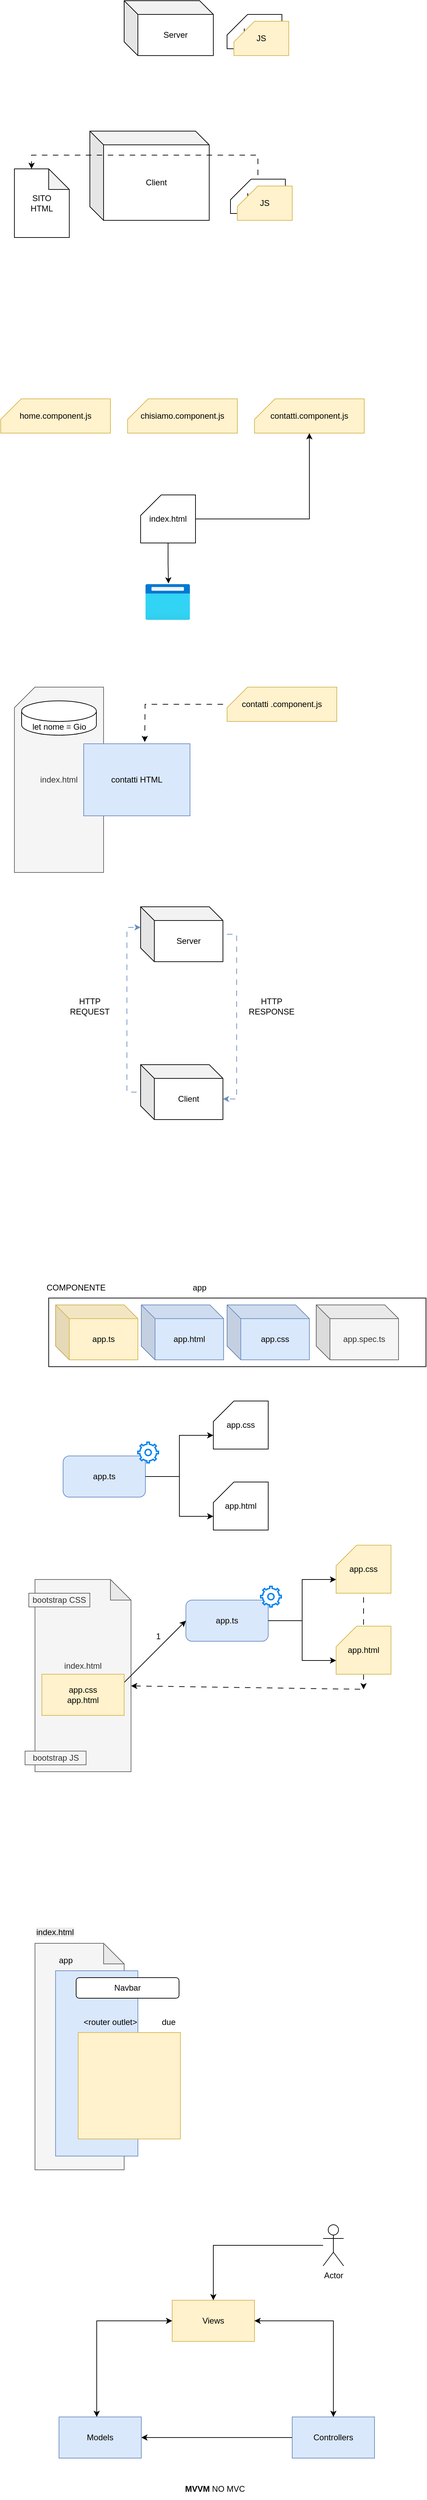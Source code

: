 <mxfile version="27.0.9">
  <diagram name="Pagina-1" id="fKQ9DMUwut_VsnpgJSUa">
    <mxGraphModel dx="655" dy="497" grid="1" gridSize="10" guides="1" tooltips="1" connect="1" arrows="1" fold="1" page="1" pageScale="1" pageWidth="827" pageHeight="1169" math="0" shadow="0">
      <root>
        <mxCell id="0" />
        <mxCell id="1" parent="0" />
        <mxCell id="yFD_vs4-Y2XosRvbrrzo-3" value="Server" style="shape=cube;whiteSpace=wrap;html=1;boundedLbl=1;backgroundOutline=1;darkOpacity=0.05;darkOpacity2=0.1;" vertex="1" parent="1">
          <mxGeometry x="350" y="180" width="130" height="80" as="geometry" />
        </mxCell>
        <mxCell id="yFD_vs4-Y2XosRvbrrzo-4" value="Client" style="shape=cube;whiteSpace=wrap;html=1;boundedLbl=1;backgroundOutline=1;darkOpacity=0.05;darkOpacity2=0.1;" vertex="1" parent="1">
          <mxGeometry x="300" y="370" width="174" height="130" as="geometry" />
        </mxCell>
        <mxCell id="yFD_vs4-Y2XosRvbrrzo-9" value="HTML" style="shape=card;whiteSpace=wrap;html=1;" vertex="1" parent="1">
          <mxGeometry x="500" y="200" width="80" height="50" as="geometry" />
        </mxCell>
        <mxCell id="yFD_vs4-Y2XosRvbrrzo-10" value="JS" style="shape=card;whiteSpace=wrap;html=1;fillColor=#fff2cc;strokeColor=#d6b656;" vertex="1" parent="1">
          <mxGeometry x="510" y="210" width="80" height="50" as="geometry" />
        </mxCell>
        <mxCell id="yFD_vs4-Y2XosRvbrrzo-20" value="HTML" style="shape=card;whiteSpace=wrap;html=1;" vertex="1" parent="1">
          <mxGeometry x="505" y="440" width="80" height="50" as="geometry" />
        </mxCell>
        <mxCell id="yFD_vs4-Y2XosRvbrrzo-21" value="JS" style="shape=card;whiteSpace=wrap;html=1;fillColor=#fff2cc;strokeColor=#d6b656;" vertex="1" parent="1">
          <mxGeometry x="515" y="450" width="80" height="50" as="geometry" />
        </mxCell>
        <mxCell id="yFD_vs4-Y2XosRvbrrzo-22" value="SITO&lt;br&gt;HTML" style="shape=note;whiteSpace=wrap;html=1;backgroundOutline=1;darkOpacity=0.05;" vertex="1" parent="1">
          <mxGeometry x="190" y="425" width="80" height="100" as="geometry" />
        </mxCell>
        <mxCell id="yFD_vs4-Y2XosRvbrrzo-23" style="edgeStyle=orthogonalEdgeStyle;rounded=0;orthogonalLoop=1;jettySize=auto;html=1;entryX=0;entryY=0;entryDx=25;entryDy=0;entryPerimeter=0;flowAnimation=1;" edge="1" parent="1" source="yFD_vs4-Y2XosRvbrrzo-20" target="yFD_vs4-Y2XosRvbrrzo-22">
          <mxGeometry relative="1" as="geometry">
            <Array as="points">
              <mxPoint x="545" y="405" />
              <mxPoint x="215" y="405" />
            </Array>
          </mxGeometry>
        </mxCell>
        <mxCell id="yFD_vs4-Y2XosRvbrrzo-24" value="index.html" style="shape=card;whiteSpace=wrap;html=1;" vertex="1" parent="1">
          <mxGeometry x="374" y="900" width="80" height="70" as="geometry" />
        </mxCell>
        <mxCell id="yFD_vs4-Y2XosRvbrrzo-25" value="home.component.js" style="shape=card;whiteSpace=wrap;html=1;fillColor=#fff2cc;strokeColor=#d6b656;" vertex="1" parent="1">
          <mxGeometry x="170" y="760" width="160" height="50" as="geometry" />
        </mxCell>
        <mxCell id="yFD_vs4-Y2XosRvbrrzo-26" value="" style="image;aspect=fixed;html=1;points=[];align=center;fontSize=12;image=img/lib/azure2/general/Browser.svg;" vertex="1" parent="1">
          <mxGeometry x="381" y="1030" width="65" height="52" as="geometry" />
        </mxCell>
        <mxCell id="yFD_vs4-Y2XosRvbrrzo-27" style="edgeStyle=orthogonalEdgeStyle;rounded=0;orthogonalLoop=1;jettySize=auto;html=1;entryX=0.517;entryY=-0.019;entryDx=0;entryDy=0;entryPerimeter=0;" edge="1" parent="1" source="yFD_vs4-Y2XosRvbrrzo-24" target="yFD_vs4-Y2XosRvbrrzo-26">
          <mxGeometry relative="1" as="geometry" />
        </mxCell>
        <mxCell id="yFD_vs4-Y2XosRvbrrzo-28" value="chisiamo.component.js" style="shape=card;whiteSpace=wrap;html=1;fillColor=#fff2cc;strokeColor=#d6b656;" vertex="1" parent="1">
          <mxGeometry x="355" y="760" width="160" height="50" as="geometry" />
        </mxCell>
        <mxCell id="yFD_vs4-Y2XosRvbrrzo-29" value="contatti.component.js" style="shape=card;whiteSpace=wrap;html=1;fillColor=#fff2cc;strokeColor=#d6b656;" vertex="1" parent="1">
          <mxGeometry x="540" y="760" width="160" height="50" as="geometry" />
        </mxCell>
        <mxCell id="yFD_vs4-Y2XosRvbrrzo-30" style="edgeStyle=orthogonalEdgeStyle;rounded=0;orthogonalLoop=1;jettySize=auto;html=1;entryX=0.5;entryY=1;entryDx=0;entryDy=0;entryPerimeter=0;" edge="1" parent="1" source="yFD_vs4-Y2XosRvbrrzo-24" target="yFD_vs4-Y2XosRvbrrzo-29">
          <mxGeometry relative="1" as="geometry" />
        </mxCell>
        <mxCell id="yFD_vs4-Y2XosRvbrrzo-31" value="index.html" style="shape=card;whiteSpace=wrap;html=1;fillColor=#f5f5f5;fontColor=#333333;strokeColor=#666666;" vertex="1" parent="1">
          <mxGeometry x="190" y="1180" width="130" height="270" as="geometry" />
        </mxCell>
        <mxCell id="yFD_vs4-Y2XosRvbrrzo-33" style="edgeStyle=orthogonalEdgeStyle;rounded=0;orthogonalLoop=1;jettySize=auto;html=1;flowAnimation=1;" edge="1" parent="1" source="yFD_vs4-Y2XosRvbrrzo-32">
          <mxGeometry relative="1" as="geometry">
            <mxPoint x="380" y="1260" as="targetPoint" />
          </mxGeometry>
        </mxCell>
        <mxCell id="yFD_vs4-Y2XosRvbrrzo-32" value="contatti&amp;nbsp;.component.js" style="shape=card;whiteSpace=wrap;html=1;fillColor=#fff2cc;strokeColor=#d6b656;" vertex="1" parent="1">
          <mxGeometry x="500" y="1180" width="160" height="50" as="geometry" />
        </mxCell>
        <mxCell id="yFD_vs4-Y2XosRvbrrzo-34" value="contatti HTML" style="rounded=0;whiteSpace=wrap;html=1;fillColor=#dae8fc;strokeColor=#6c8ebf;" vertex="1" parent="1">
          <mxGeometry x="291" y="1262.5" width="155" height="105" as="geometry" />
        </mxCell>
        <mxCell id="yFD_vs4-Y2XosRvbrrzo-35" value="Server" style="shape=cube;whiteSpace=wrap;html=1;boundedLbl=1;backgroundOutline=1;darkOpacity=0.05;darkOpacity2=0.1;" vertex="1" parent="1">
          <mxGeometry x="374" y="1500" width="120" height="80" as="geometry" />
        </mxCell>
        <mxCell id="yFD_vs4-Y2XosRvbrrzo-36" value="Client" style="shape=cube;whiteSpace=wrap;html=1;boundedLbl=1;backgroundOutline=1;darkOpacity=0.05;darkOpacity2=0.1;" vertex="1" parent="1">
          <mxGeometry x="374" y="1730" width="120" height="80" as="geometry" />
        </mxCell>
        <mxCell id="yFD_vs4-Y2XosRvbrrzo-37" style="edgeStyle=orthogonalEdgeStyle;rounded=0;orthogonalLoop=1;jettySize=auto;html=1;entryX=0;entryY=0;entryDx=0;entryDy=30;entryPerimeter=0;flowAnimation=1;fillColor=#dae8fc;strokeColor=#6c8ebf;" edge="1" parent="1" source="yFD_vs4-Y2XosRvbrrzo-36" target="yFD_vs4-Y2XosRvbrrzo-35">
          <mxGeometry relative="1" as="geometry">
            <Array as="points">
              <mxPoint x="354" y="1770" />
              <mxPoint x="354" y="1530" />
            </Array>
          </mxGeometry>
        </mxCell>
        <mxCell id="yFD_vs4-Y2XosRvbrrzo-38" value="HTTP&lt;br&gt;REQUEST" style="text;html=1;align=center;verticalAlign=middle;whiteSpace=wrap;rounded=0;" vertex="1" parent="1">
          <mxGeometry x="270" y="1630" width="60" height="30" as="geometry" />
        </mxCell>
        <mxCell id="yFD_vs4-Y2XosRvbrrzo-39" style="edgeStyle=orthogonalEdgeStyle;rounded=0;orthogonalLoop=1;jettySize=auto;html=1;entryX=0;entryY=0;entryDx=120;entryDy=50;entryPerimeter=0;flowAnimation=1;fillColor=#dae8fc;strokeColor=#6c8ebf;" edge="1" parent="1" source="yFD_vs4-Y2XosRvbrrzo-35" target="yFD_vs4-Y2XosRvbrrzo-36">
          <mxGeometry relative="1" as="geometry">
            <Array as="points">
              <mxPoint x="514" y="1540" />
              <mxPoint x="514" y="1780" />
            </Array>
          </mxGeometry>
        </mxCell>
        <mxCell id="yFD_vs4-Y2XosRvbrrzo-40" value="HTTP&lt;br&gt;RESPONSE" style="text;html=1;align=center;verticalAlign=middle;whiteSpace=wrap;rounded=0;" vertex="1" parent="1">
          <mxGeometry x="535" y="1630" width="60" height="30" as="geometry" />
        </mxCell>
        <mxCell id="yFD_vs4-Y2XosRvbrrzo-42" value="let nome = Gio" style="shape=cylinder3;whiteSpace=wrap;html=1;boundedLbl=1;backgroundOutline=1;size=15;" vertex="1" parent="1">
          <mxGeometry x="200.5" y="1200" width="109" height="50" as="geometry" />
        </mxCell>
        <mxCell id="yFD_vs4-Y2XosRvbrrzo-43" value="" style="rounded=0;whiteSpace=wrap;html=1;" vertex="1" parent="1">
          <mxGeometry x="240" y="2070" width="550" height="100" as="geometry" />
        </mxCell>
        <mxCell id="yFD_vs4-Y2XosRvbrrzo-44" value="app" style="text;html=1;align=center;verticalAlign=middle;whiteSpace=wrap;rounded=0;" vertex="1" parent="1">
          <mxGeometry x="430" y="2040" width="60" height="30" as="geometry" />
        </mxCell>
        <mxCell id="yFD_vs4-Y2XosRvbrrzo-45" value="COMPONENTE" style="text;html=1;align=center;verticalAlign=middle;whiteSpace=wrap;rounded=0;" vertex="1" parent="1">
          <mxGeometry x="250" y="2040" width="60" height="30" as="geometry" />
        </mxCell>
        <mxCell id="yFD_vs4-Y2XosRvbrrzo-46" value="app.ts" style="shape=cube;whiteSpace=wrap;html=1;boundedLbl=1;backgroundOutline=1;darkOpacity=0.05;darkOpacity2=0.1;fillColor=#fff2cc;strokeColor=#d6b656;" vertex="1" parent="1">
          <mxGeometry x="250" y="2080" width="120" height="80" as="geometry" />
        </mxCell>
        <mxCell id="yFD_vs4-Y2XosRvbrrzo-47" value="app.html" style="shape=cube;whiteSpace=wrap;html=1;boundedLbl=1;backgroundOutline=1;darkOpacity=0.05;darkOpacity2=0.1;fillColor=#dae8fc;strokeColor=#6c8ebf;" vertex="1" parent="1">
          <mxGeometry x="375" y="2080" width="120" height="80" as="geometry" />
        </mxCell>
        <mxCell id="yFD_vs4-Y2XosRvbrrzo-48" value="app.css" style="shape=cube;whiteSpace=wrap;html=1;boundedLbl=1;backgroundOutline=1;darkOpacity=0.05;darkOpacity2=0.1;fillColor=#dae8fc;strokeColor=#6c8ebf;" vertex="1" parent="1">
          <mxGeometry x="500" y="2080" width="120" height="80" as="geometry" />
        </mxCell>
        <mxCell id="yFD_vs4-Y2XosRvbrrzo-49" value="app.spec.ts" style="shape=cube;whiteSpace=wrap;html=1;boundedLbl=1;backgroundOutline=1;darkOpacity=0.05;darkOpacity2=0.1;fillColor=#f5f5f5;strokeColor=#666666;fontColor=#333333;" vertex="1" parent="1">
          <mxGeometry x="630" y="2080" width="120" height="80" as="geometry" />
        </mxCell>
        <mxCell id="yFD_vs4-Y2XosRvbrrzo-50" value="app.ts" style="rounded=1;whiteSpace=wrap;html=1;fillColor=#dae8fc;strokeColor=#6c8ebf;" vertex="1" parent="1">
          <mxGeometry x="261" y="2300" width="120" height="60" as="geometry" />
        </mxCell>
        <mxCell id="yFD_vs4-Y2XosRvbrrzo-51" value="" style="html=1;verticalLabelPosition=bottom;align=center;labelBackgroundColor=#ffffff;verticalAlign=top;strokeWidth=2;strokeColor=#0080F0;shadow=0;dashed=0;shape=mxgraph.ios7.icons.settings;" vertex="1" parent="1">
          <mxGeometry x="370" y="2280" width="30" height="30" as="geometry" />
        </mxCell>
        <mxCell id="yFD_vs4-Y2XosRvbrrzo-52" value="app.css" style="shape=card;whiteSpace=wrap;html=1;" vertex="1" parent="1">
          <mxGeometry x="480" y="2220" width="80" height="70" as="geometry" />
        </mxCell>
        <mxCell id="yFD_vs4-Y2XosRvbrrzo-53" style="edgeStyle=orthogonalEdgeStyle;rounded=0;orthogonalLoop=1;jettySize=auto;html=1;entryX=0;entryY=0;entryDx=0;entryDy=50;entryPerimeter=0;" edge="1" parent="1" source="yFD_vs4-Y2XosRvbrrzo-50" target="yFD_vs4-Y2XosRvbrrzo-52">
          <mxGeometry relative="1" as="geometry" />
        </mxCell>
        <mxCell id="yFD_vs4-Y2XosRvbrrzo-54" value="app.html" style="shape=card;whiteSpace=wrap;html=1;" vertex="1" parent="1">
          <mxGeometry x="480" y="2338" width="80" height="70" as="geometry" />
        </mxCell>
        <mxCell id="yFD_vs4-Y2XosRvbrrzo-55" style="edgeStyle=orthogonalEdgeStyle;rounded=0;orthogonalLoop=1;jettySize=auto;html=1;entryX=0;entryY=0;entryDx=0;entryDy=50;entryPerimeter=0;" edge="1" parent="1" source="yFD_vs4-Y2XosRvbrrzo-50" target="yFD_vs4-Y2XosRvbrrzo-54">
          <mxGeometry relative="1" as="geometry" />
        </mxCell>
        <mxCell id="yFD_vs4-Y2XosRvbrrzo-56" value="app.ts" style="rounded=1;whiteSpace=wrap;html=1;fillColor=#dae8fc;strokeColor=#6c8ebf;" vertex="1" parent="1">
          <mxGeometry x="440" y="2510" width="120" height="60" as="geometry" />
        </mxCell>
        <mxCell id="yFD_vs4-Y2XosRvbrrzo-57" value="" style="html=1;verticalLabelPosition=bottom;align=center;labelBackgroundColor=#ffffff;verticalAlign=top;strokeWidth=2;strokeColor=#0080F0;shadow=0;dashed=0;shape=mxgraph.ios7.icons.settings;" vertex="1" parent="1">
          <mxGeometry x="549" y="2490" width="30" height="30" as="geometry" />
        </mxCell>
        <mxCell id="yFD_vs4-Y2XosRvbrrzo-67" style="edgeStyle=orthogonalEdgeStyle;rounded=0;orthogonalLoop=1;jettySize=auto;html=1;flowAnimation=1;" edge="1" parent="1" source="yFD_vs4-Y2XosRvbrrzo-58">
          <mxGeometry relative="1" as="geometry">
            <mxPoint x="699" y="2640" as="targetPoint" />
          </mxGeometry>
        </mxCell>
        <mxCell id="yFD_vs4-Y2XosRvbrrzo-58" value="app.css" style="shape=card;whiteSpace=wrap;html=1;fillColor=#fff2cc;strokeColor=#d6b656;" vertex="1" parent="1">
          <mxGeometry x="659" y="2430" width="80" height="70" as="geometry" />
        </mxCell>
        <mxCell id="yFD_vs4-Y2XosRvbrrzo-59" style="edgeStyle=orthogonalEdgeStyle;rounded=0;orthogonalLoop=1;jettySize=auto;html=1;entryX=0;entryY=0;entryDx=0;entryDy=50;entryPerimeter=0;" edge="1" source="yFD_vs4-Y2XosRvbrrzo-56" target="yFD_vs4-Y2XosRvbrrzo-58" parent="1">
          <mxGeometry relative="1" as="geometry" />
        </mxCell>
        <mxCell id="yFD_vs4-Y2XosRvbrrzo-60" value="app.html" style="shape=card;whiteSpace=wrap;html=1;fillColor=#fff2cc;strokeColor=#d6b656;" vertex="1" parent="1">
          <mxGeometry x="659" y="2548" width="80" height="70" as="geometry" />
        </mxCell>
        <mxCell id="yFD_vs4-Y2XosRvbrrzo-61" style="edgeStyle=orthogonalEdgeStyle;rounded=0;orthogonalLoop=1;jettySize=auto;html=1;entryX=0;entryY=0;entryDx=0;entryDy=50;entryPerimeter=0;" edge="1" source="yFD_vs4-Y2XosRvbrrzo-56" target="yFD_vs4-Y2XosRvbrrzo-60" parent="1">
          <mxGeometry relative="1" as="geometry" />
        </mxCell>
        <mxCell id="yFD_vs4-Y2XosRvbrrzo-62" value="index.html&lt;div&gt;&lt;br&gt;&lt;/div&gt;&lt;div&gt;&amp;lt;app-root&amp;gt;&amp;lt;/app-root&amp;gt;&lt;/div&gt;" style="shape=note;whiteSpace=wrap;html=1;backgroundOutline=1;darkOpacity=0.05;fillColor=#f5f5f5;strokeColor=#666666;fontColor=#333333;" vertex="1" parent="1">
          <mxGeometry x="220" y="2480" width="140" height="280" as="geometry" />
        </mxCell>
        <mxCell id="yFD_vs4-Y2XosRvbrrzo-64" value="1" style="text;html=1;align=center;verticalAlign=middle;whiteSpace=wrap;rounded=0;" vertex="1" parent="1">
          <mxGeometry x="370" y="2548" width="60" height="30" as="geometry" />
        </mxCell>
        <mxCell id="yFD_vs4-Y2XosRvbrrzo-68" value="" style="endArrow=classic;html=1;rounded=0;entryX=0;entryY=0.5;entryDx=0;entryDy=0;" edge="1" parent="1" target="yFD_vs4-Y2XosRvbrrzo-56">
          <mxGeometry width="50" height="50" relative="1" as="geometry">
            <mxPoint x="350" y="2630" as="sourcePoint" />
            <mxPoint x="400" y="2580" as="targetPoint" />
          </mxGeometry>
        </mxCell>
        <mxCell id="yFD_vs4-Y2XosRvbrrzo-69" value="" style="endArrow=classic;html=1;rounded=0;entryX=0;entryY=0;entryDx=140;entryDy=155;entryPerimeter=0;flowAnimation=1;" edge="1" parent="1" target="yFD_vs4-Y2XosRvbrrzo-62">
          <mxGeometry width="50" height="50" relative="1" as="geometry">
            <mxPoint x="700" y="2640" as="sourcePoint" />
            <mxPoint x="750" y="2590" as="targetPoint" />
          </mxGeometry>
        </mxCell>
        <mxCell id="yFD_vs4-Y2XosRvbrrzo-70" value="app.css&lt;div&gt;app.html&lt;/div&gt;" style="rounded=0;whiteSpace=wrap;html=1;fillColor=#fff2cc;strokeColor=#d6b656;" vertex="1" parent="1">
          <mxGeometry x="230" y="2618" width="120" height="60" as="geometry" />
        </mxCell>
        <mxCell id="yFD_vs4-Y2XosRvbrrzo-71" value="bootstrap JS" style="rounded=0;whiteSpace=wrap;html=1;movable=1;resizable=1;rotatable=1;deletable=1;editable=1;locked=0;connectable=1;fillColor=#f5f5f5;fontColor=#333333;strokeColor=#666666;" vertex="1" parent="1">
          <mxGeometry x="205.5" y="2730" width="89" height="20" as="geometry" />
        </mxCell>
        <mxCell id="yFD_vs4-Y2XosRvbrrzo-72" value="bootstrap CSS" style="rounded=0;whiteSpace=wrap;html=1;movable=1;resizable=1;rotatable=1;deletable=1;editable=1;locked=0;connectable=1;fillColor=#f5f5f5;fontColor=#333333;strokeColor=#666666;" vertex="1" parent="1">
          <mxGeometry x="211" y="2500" width="89" height="20" as="geometry" />
        </mxCell>
        <mxCell id="yFD_vs4-Y2XosRvbrrzo-76" value="" style="shape=note;whiteSpace=wrap;html=1;backgroundOutline=1;darkOpacity=0.05;fillColor=#f5f5f5;fontColor=#333333;strokeColor=#666666;" vertex="1" parent="1">
          <mxGeometry x="220" y="3010" width="130" height="330" as="geometry" />
        </mxCell>
        <UserObject label="&lt;span style=&quot;color: rgb(0, 0, 0); font-family: Helvetica; font-size: 12px; font-style: normal; font-variant-ligatures: normal; font-variant-caps: normal; font-weight: 400; letter-spacing: normal; orphans: 2; text-align: center; text-indent: 0px; text-transform: none; widows: 2; word-spacing: 0px; -webkit-text-stroke-width: 0px; white-space: normal; background-color: rgb(236, 236, 236); text-decoration-thickness: initial; text-decoration-style: initial; text-decoration-color: initial; display: inline !important; float: none;&quot;&gt;index.html&lt;/span&gt;" link="&lt;span style=&quot;color: rgb(0, 0, 0); font-family: Helvetica; font-size: 12px; font-style: normal; font-variant-ligatures: normal; font-variant-caps: normal; font-weight: 400; letter-spacing: normal; orphans: 2; text-align: center; text-indent: 0px; text-transform: none; widows: 2; word-spacing: 0px; -webkit-text-stroke-width: 0px; white-space: normal; background-color: rgb(236, 236, 236); text-decoration-thickness: initial; text-decoration-style: initial; text-decoration-color: initial; display: inline !important; float: none;&quot;&gt;index.html&lt;/span&gt;" id="yFD_vs4-Y2XosRvbrrzo-77">
          <mxCell style="text;whiteSpace=wrap;html=1;" vertex="1" parent="1">
            <mxGeometry x="219.5" y="2980" width="90" height="40" as="geometry" />
          </mxCell>
        </UserObject>
        <mxCell id="yFD_vs4-Y2XosRvbrrzo-78" value="" style="rounded=0;whiteSpace=wrap;html=1;fillColor=#dae8fc;strokeColor=#6c8ebf;" vertex="1" parent="1">
          <mxGeometry x="250" y="3050" width="120" height="270" as="geometry" />
        </mxCell>
        <mxCell id="yFD_vs4-Y2XosRvbrrzo-79" value="app" style="text;html=1;align=center;verticalAlign=middle;whiteSpace=wrap;rounded=0;" vertex="1" parent="1">
          <mxGeometry x="234.5" y="3020" width="60" height="30" as="geometry" />
        </mxCell>
        <mxCell id="yFD_vs4-Y2XosRvbrrzo-82" value="due" style="text;html=1;align=center;verticalAlign=middle;whiteSpace=wrap;rounded=0;" vertex="1" parent="1">
          <mxGeometry x="385" y="3110" width="60" height="30" as="geometry" />
        </mxCell>
        <mxCell id="yFD_vs4-Y2XosRvbrrzo-83" value="" style="rounded=0;whiteSpace=wrap;html=1;fillColor=#fff2cc;strokeColor=#d6b656;" vertex="1" parent="1">
          <mxGeometry x="283" y="3140" width="149" height="155" as="geometry" />
        </mxCell>
        <mxCell id="yFD_vs4-Y2XosRvbrrzo-91" value="&amp;lt;router outlet&amp;gt;" style="text;html=1;align=center;verticalAlign=middle;whiteSpace=wrap;rounded=0;" vertex="1" parent="1">
          <mxGeometry x="280" y="3110" width="100" height="30" as="geometry" />
        </mxCell>
        <mxCell id="yFD_vs4-Y2XosRvbrrzo-92" value="Navbar" style="rounded=1;whiteSpace=wrap;html=1;" vertex="1" parent="1">
          <mxGeometry x="280" y="3060" width="150" height="30" as="geometry" />
        </mxCell>
        <mxCell id="yFD_vs4-Y2XosRvbrrzo-102" style="edgeStyle=orthogonalEdgeStyle;rounded=0;orthogonalLoop=1;jettySize=auto;html=1;entryX=0.5;entryY=0;entryDx=0;entryDy=0;" edge="1" parent="1" source="yFD_vs4-Y2XosRvbrrzo-93" target="yFD_vs4-Y2XosRvbrrzo-94">
          <mxGeometry relative="1" as="geometry" />
        </mxCell>
        <mxCell id="yFD_vs4-Y2XosRvbrrzo-93" value="Views" style="rounded=0;whiteSpace=wrap;html=1;fillColor=#fff2cc;strokeColor=#d6b656;" vertex="1" parent="1">
          <mxGeometry x="420" y="3530" width="120" height="60" as="geometry" />
        </mxCell>
        <mxCell id="yFD_vs4-Y2XosRvbrrzo-101" style="edgeStyle=orthogonalEdgeStyle;rounded=0;orthogonalLoop=1;jettySize=auto;html=1;entryX=1;entryY=0.5;entryDx=0;entryDy=0;" edge="1" parent="1" source="yFD_vs4-Y2XosRvbrrzo-94" target="yFD_vs4-Y2XosRvbrrzo-93">
          <mxGeometry relative="1" as="geometry">
            <Array as="points">
              <mxPoint x="655" y="3560" />
            </Array>
          </mxGeometry>
        </mxCell>
        <mxCell id="yFD_vs4-Y2XosRvbrrzo-103" style="edgeStyle=orthogonalEdgeStyle;rounded=0;orthogonalLoop=1;jettySize=auto;html=1;" edge="1" parent="1" source="yFD_vs4-Y2XosRvbrrzo-94" target="yFD_vs4-Y2XosRvbrrzo-95">
          <mxGeometry relative="1" as="geometry" />
        </mxCell>
        <mxCell id="yFD_vs4-Y2XosRvbrrzo-94" value="Controllers" style="rounded=0;whiteSpace=wrap;html=1;fillColor=#dae8fc;strokeColor=#6c8ebf;" vertex="1" parent="1">
          <mxGeometry x="595" y="3700" width="120" height="60" as="geometry" />
        </mxCell>
        <mxCell id="yFD_vs4-Y2XosRvbrrzo-104" style="edgeStyle=orthogonalEdgeStyle;rounded=0;orthogonalLoop=1;jettySize=auto;html=1;entryX=0;entryY=0.5;entryDx=0;entryDy=0;startArrow=classic;startFill=1;" edge="1" parent="1" source="yFD_vs4-Y2XosRvbrrzo-95" target="yFD_vs4-Y2XosRvbrrzo-93">
          <mxGeometry relative="1" as="geometry">
            <Array as="points">
              <mxPoint x="310" y="3560" />
            </Array>
          </mxGeometry>
        </mxCell>
        <mxCell id="yFD_vs4-Y2XosRvbrrzo-95" value="Models" style="rounded=0;whiteSpace=wrap;html=1;fillColor=#dae8fc;strokeColor=#6c8ebf;" vertex="1" parent="1">
          <mxGeometry x="255" y="3700" width="120" height="60" as="geometry" />
        </mxCell>
        <mxCell id="yFD_vs4-Y2XosRvbrrzo-98" style="edgeStyle=orthogonalEdgeStyle;rounded=0;orthogonalLoop=1;jettySize=auto;html=1;entryX=0.5;entryY=0;entryDx=0;entryDy=0;" edge="1" parent="1" source="yFD_vs4-Y2XosRvbrrzo-97" target="yFD_vs4-Y2XosRvbrrzo-93">
          <mxGeometry relative="1" as="geometry" />
        </mxCell>
        <mxCell id="yFD_vs4-Y2XosRvbrrzo-97" value="Actor" style="shape=umlActor;verticalLabelPosition=bottom;verticalAlign=top;html=1;outlineConnect=0;" vertex="1" parent="1">
          <mxGeometry x="640" y="3420" width="30" height="60" as="geometry" />
        </mxCell>
        <mxCell id="yFD_vs4-Y2XosRvbrrzo-105" value="&lt;b&gt;MVVM &lt;/b&gt;NO MVC" style="text;html=1;align=center;verticalAlign=middle;whiteSpace=wrap;rounded=0;" vertex="1" parent="1">
          <mxGeometry x="405" y="3790" width="155" height="30" as="geometry" />
        </mxCell>
      </root>
    </mxGraphModel>
  </diagram>
</mxfile>
